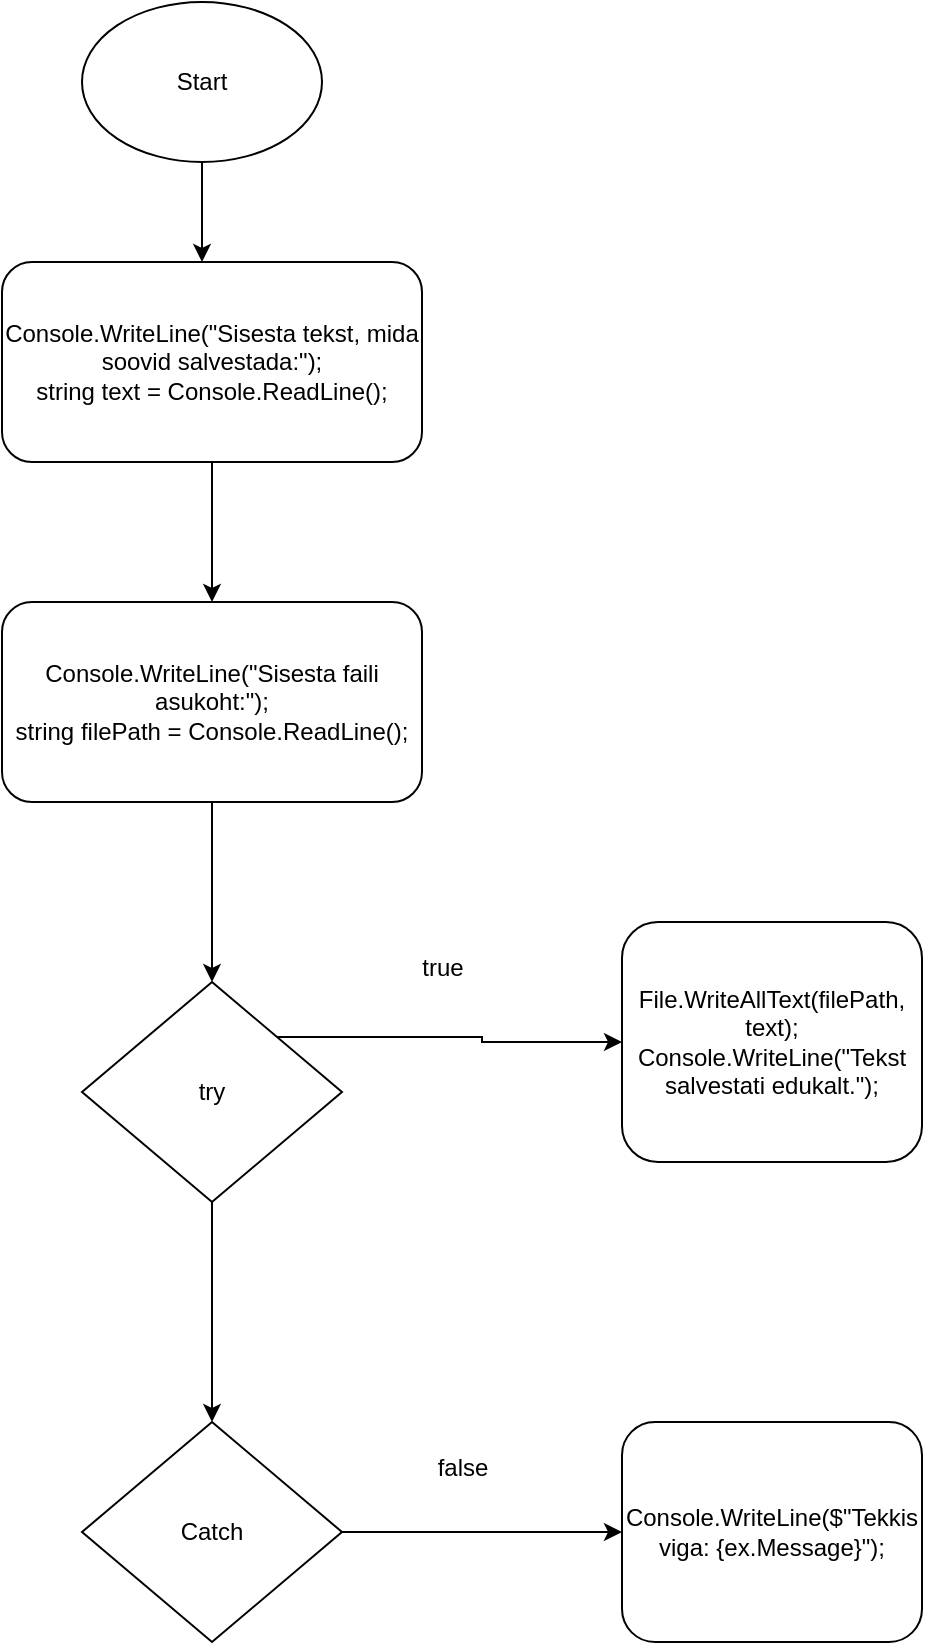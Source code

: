 <mxfile version="24.5.3" type="device">
  <diagram id="C5RBs43oDa-KdzZeNtuy" name="Page-1">
    <mxGraphModel dx="1098" dy="940" grid="1" gridSize="10" guides="1" tooltips="1" connect="1" arrows="1" fold="1" page="1" pageScale="1" pageWidth="827" pageHeight="1169" math="0" shadow="0">
      <root>
        <mxCell id="WIyWlLk6GJQsqaUBKTNV-0" />
        <mxCell id="WIyWlLk6GJQsqaUBKTNV-1" parent="WIyWlLk6GJQsqaUBKTNV-0" />
        <mxCell id="sWLMiuLzpLwCTFbv1_CV-1" style="edgeStyle=orthogonalEdgeStyle;rounded=0;orthogonalLoop=1;jettySize=auto;html=1;exitX=0.5;exitY=1;exitDx=0;exitDy=0;" edge="1" parent="WIyWlLk6GJQsqaUBKTNV-1" source="sWLMiuLzpLwCTFbv1_CV-0">
          <mxGeometry relative="1" as="geometry">
            <mxPoint x="400" y="170" as="targetPoint" />
          </mxGeometry>
        </mxCell>
        <mxCell id="sWLMiuLzpLwCTFbv1_CV-0" value="Start" style="ellipse;whiteSpace=wrap;html=1;" vertex="1" parent="WIyWlLk6GJQsqaUBKTNV-1">
          <mxGeometry x="340" y="40" width="120" height="80" as="geometry" />
        </mxCell>
        <mxCell id="sWLMiuLzpLwCTFbv1_CV-4" style="edgeStyle=orthogonalEdgeStyle;rounded=0;orthogonalLoop=1;jettySize=auto;html=1;exitX=0.5;exitY=1;exitDx=0;exitDy=0;entryX=0.5;entryY=0;entryDx=0;entryDy=0;" edge="1" parent="WIyWlLk6GJQsqaUBKTNV-1" source="sWLMiuLzpLwCTFbv1_CV-2" target="sWLMiuLzpLwCTFbv1_CV-3">
          <mxGeometry relative="1" as="geometry" />
        </mxCell>
        <mxCell id="sWLMiuLzpLwCTFbv1_CV-2" value="Console.WriteLine(&lt;span class=&quot;hljs-string&quot;&gt;&quot;Sisesta tekst, mida soovid salvestada:&quot;&lt;/span&gt;);&lt;br/&gt;    &lt;span class=&quot;hljs-built_in&quot;&gt;string&lt;/span&gt; text = Console.ReadLine();" style="rounded=1;whiteSpace=wrap;html=1;" vertex="1" parent="WIyWlLk6GJQsqaUBKTNV-1">
          <mxGeometry x="300" y="170" width="210" height="100" as="geometry" />
        </mxCell>
        <mxCell id="sWLMiuLzpLwCTFbv1_CV-5" style="edgeStyle=orthogonalEdgeStyle;rounded=0;orthogonalLoop=1;jettySize=auto;html=1;exitX=0.5;exitY=1;exitDx=0;exitDy=0;" edge="1" parent="WIyWlLk6GJQsqaUBKTNV-1" source="sWLMiuLzpLwCTFbv1_CV-3">
          <mxGeometry relative="1" as="geometry">
            <mxPoint x="405" y="530" as="targetPoint" />
          </mxGeometry>
        </mxCell>
        <mxCell id="sWLMiuLzpLwCTFbv1_CV-3" value="Console.WriteLine(&lt;span class=&quot;hljs-string&quot;&gt;&quot;Sisesta faili asukoht:&quot;&lt;/span&gt;);&lt;br/&gt;    &lt;span class=&quot;hljs-built_in&quot;&gt;string&lt;/span&gt; filePath = Console.ReadLine();" style="rounded=1;whiteSpace=wrap;html=1;" vertex="1" parent="WIyWlLk6GJQsqaUBKTNV-1">
          <mxGeometry x="300" y="340" width="210" height="100" as="geometry" />
        </mxCell>
        <mxCell id="sWLMiuLzpLwCTFbv1_CV-9" style="edgeStyle=orthogonalEdgeStyle;rounded=0;orthogonalLoop=1;jettySize=auto;html=1;exitX=1;exitY=0;exitDx=0;exitDy=0;" edge="1" parent="WIyWlLk6GJQsqaUBKTNV-1" source="sWLMiuLzpLwCTFbv1_CV-7" target="sWLMiuLzpLwCTFbv1_CV-10">
          <mxGeometry relative="1" as="geometry">
            <mxPoint x="600" y="558" as="targetPoint" />
          </mxGeometry>
        </mxCell>
        <mxCell id="sWLMiuLzpLwCTFbv1_CV-14" style="edgeStyle=orthogonalEdgeStyle;rounded=0;orthogonalLoop=1;jettySize=auto;html=1;exitX=0.5;exitY=1;exitDx=0;exitDy=0;" edge="1" parent="WIyWlLk6GJQsqaUBKTNV-1" source="sWLMiuLzpLwCTFbv1_CV-7">
          <mxGeometry relative="1" as="geometry">
            <mxPoint x="405" y="750" as="targetPoint" />
          </mxGeometry>
        </mxCell>
        <mxCell id="sWLMiuLzpLwCTFbv1_CV-7" value="try" style="rhombus;whiteSpace=wrap;html=1;" vertex="1" parent="WIyWlLk6GJQsqaUBKTNV-1">
          <mxGeometry x="340" y="530" width="130" height="110" as="geometry" />
        </mxCell>
        <mxCell id="sWLMiuLzpLwCTFbv1_CV-10" value="File.WriteAllText(filePath, text);&lt;br/&gt;        Console.WriteLine(&lt;span class=&quot;hljs-string&quot;&gt;&quot;Tekst salvestati edukalt.&quot;&lt;/span&gt;);" style="rounded=1;whiteSpace=wrap;html=1;" vertex="1" parent="WIyWlLk6GJQsqaUBKTNV-1">
          <mxGeometry x="610" y="500" width="150" height="120" as="geometry" />
        </mxCell>
        <mxCell id="sWLMiuLzpLwCTFbv1_CV-12" value="true" style="text;html=1;align=center;verticalAlign=middle;resizable=0;points=[];autosize=1;strokeColor=none;fillColor=none;" vertex="1" parent="WIyWlLk6GJQsqaUBKTNV-1">
          <mxGeometry x="500" y="508" width="40" height="30" as="geometry" />
        </mxCell>
        <mxCell id="sWLMiuLzpLwCTFbv1_CV-17" style="edgeStyle=orthogonalEdgeStyle;rounded=0;orthogonalLoop=1;jettySize=auto;html=1;exitX=1;exitY=0.5;exitDx=0;exitDy=0;" edge="1" parent="WIyWlLk6GJQsqaUBKTNV-1" source="sWLMiuLzpLwCTFbv1_CV-16" target="sWLMiuLzpLwCTFbv1_CV-18">
          <mxGeometry relative="1" as="geometry">
            <mxPoint x="590" y="805" as="targetPoint" />
          </mxGeometry>
        </mxCell>
        <mxCell id="sWLMiuLzpLwCTFbv1_CV-16" value="Catch" style="rhombus;whiteSpace=wrap;html=1;" vertex="1" parent="WIyWlLk6GJQsqaUBKTNV-1">
          <mxGeometry x="340" y="750" width="130" height="110" as="geometry" />
        </mxCell>
        <mxCell id="sWLMiuLzpLwCTFbv1_CV-18" value="Console.WriteLine(&lt;span class=&quot;hljs-string&quot;&gt;$&quot;Tekkis viga: &lt;span class=&quot;hljs-subst&quot;&gt;{ex.Message}&lt;/span&gt;&quot;&lt;/span&gt;);" style="rounded=1;whiteSpace=wrap;html=1;" vertex="1" parent="WIyWlLk6GJQsqaUBKTNV-1">
          <mxGeometry x="610" y="750" width="150" height="110" as="geometry" />
        </mxCell>
        <mxCell id="sWLMiuLzpLwCTFbv1_CV-19" value="false" style="text;html=1;align=center;verticalAlign=middle;resizable=0;points=[];autosize=1;strokeColor=none;fillColor=none;" vertex="1" parent="WIyWlLk6GJQsqaUBKTNV-1">
          <mxGeometry x="505" y="758" width="50" height="30" as="geometry" />
        </mxCell>
      </root>
    </mxGraphModel>
  </diagram>
</mxfile>
